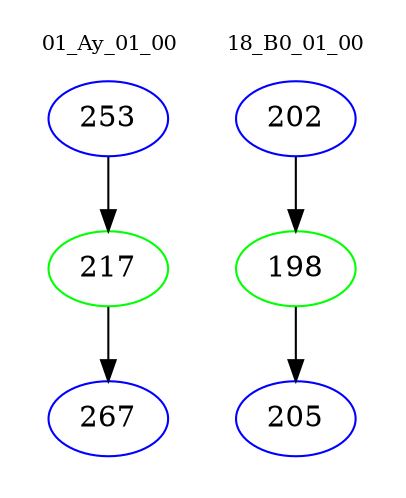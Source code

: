 digraph{
subgraph cluster_0 {
color = white
label = "01_Ay_01_00";
fontsize=10;
T0_253 [label="253", color="blue"]
T0_253 -> T0_217 [color="black"]
T0_217 [label="217", color="green"]
T0_217 -> T0_267 [color="black"]
T0_267 [label="267", color="blue"]
}
subgraph cluster_1 {
color = white
label = "18_B0_01_00";
fontsize=10;
T1_202 [label="202", color="blue"]
T1_202 -> T1_198 [color="black"]
T1_198 [label="198", color="green"]
T1_198 -> T1_205 [color="black"]
T1_205 [label="205", color="blue"]
}
}
